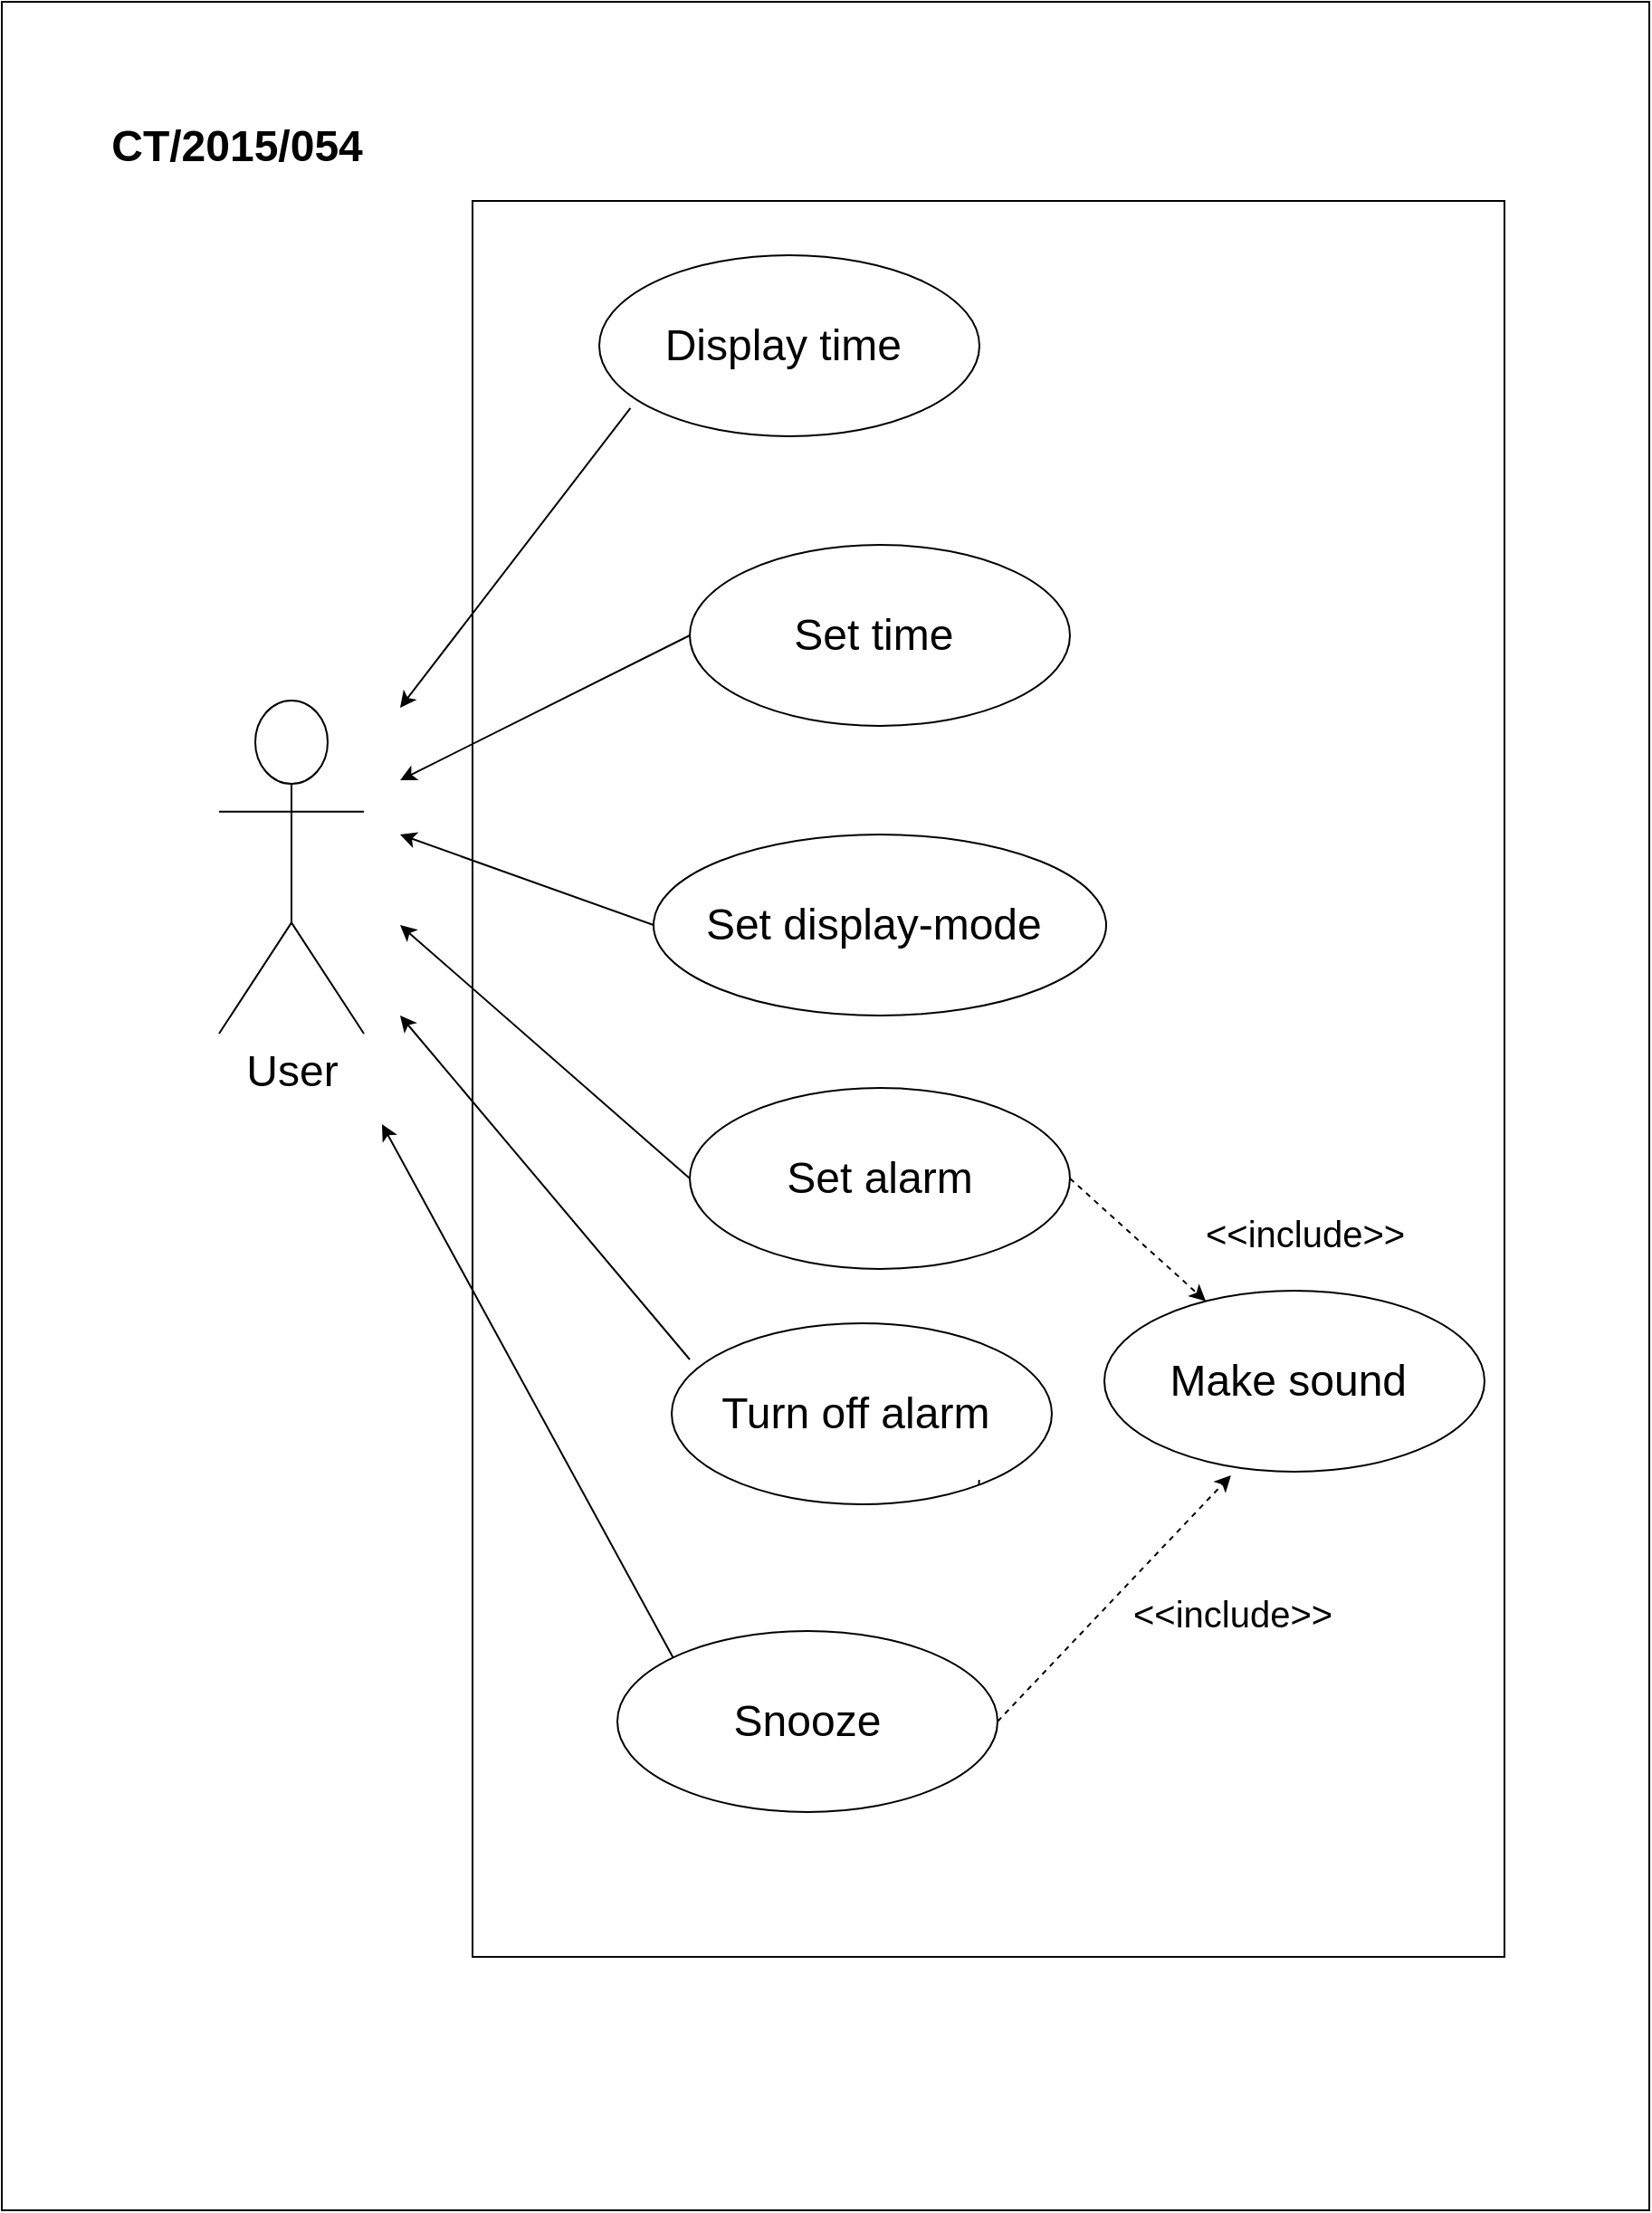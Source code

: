 <mxfile version="13.6.2" type="github">
  <diagram id="FelxbSeADz3TvZLLvNMB" name="Page-1">
    <mxGraphModel dx="3330" dy="3374" grid="1" gridSize="10" guides="1" tooltips="1" connect="1" arrows="1" fold="1" page="1" pageScale="1" pageWidth="850" pageHeight="1100" math="0" shadow="0">
      <root>
        <mxCell id="0" />
        <mxCell id="1" parent="0" />
        <mxCell id="i0T4hJX5oguJgnzTngFR-37" value="" style="rounded=0;whiteSpace=wrap;html=1;" vertex="1" parent="1">
          <mxGeometry x="-30" y="-1150" width="910" height="1220" as="geometry" />
        </mxCell>
        <mxCell id="JSPvFSWKtaXnH9uZ3ogt-1" value="&lt;font style=&quot;font-size: 24px&quot;&gt;User&lt;/font&gt;" style="shape=umlActor;html=1;verticalLabelPosition=bottom;verticalAlign=top;align=center;" parent="1" vertex="1">
          <mxGeometry x="90" y="-764" width="80" height="184" as="geometry" />
        </mxCell>
        <mxCell id="i0T4hJX5oguJgnzTngFR-9" value="" style="endArrow=none;dashed=1;html=1;entryX=0.568;entryY=-0.004;entryDx=0;entryDy=0;entryPerimeter=0;" edge="1" parent="1">
          <mxGeometry width="50" height="50" relative="1" as="geometry">
            <mxPoint x="509.824" y="-333.458" as="sourcePoint" />
            <mxPoint x="509.74" y="-330.32" as="targetPoint" />
          </mxGeometry>
        </mxCell>
        <mxCell id="i0T4hJX5oguJgnzTngFR-14" value="" style="rounded=0;whiteSpace=wrap;html=1;fillColor=none;" vertex="1" parent="1">
          <mxGeometry x="230" y="-1040" width="570" height="970" as="geometry" />
        </mxCell>
        <mxCell id="i0T4hJX5oguJgnzTngFR-15" value="&lt;div&gt;&lt;font style=&quot;font-size: 24px&quot;&gt;Display time&amp;nbsp;&lt;/font&gt;&lt;/div&gt;" style="ellipse;whiteSpace=wrap;html=1;fillColor=none;" vertex="1" parent="1">
          <mxGeometry x="300" y="-1010" width="210" height="100" as="geometry" />
        </mxCell>
        <mxCell id="i0T4hJX5oguJgnzTngFR-16" value="&lt;div&gt;&lt;font style=&quot;font-size: 24px&quot;&gt;Set time&amp;nbsp;&lt;/font&gt;&lt;/div&gt;" style="ellipse;whiteSpace=wrap;html=1;fillColor=none;" vertex="1" parent="1">
          <mxGeometry x="350" y="-850" width="210" height="100" as="geometry" />
        </mxCell>
        <mxCell id="i0T4hJX5oguJgnzTngFR-17" value="&lt;div&gt;&lt;font style=&quot;font-size: 24px&quot;&gt;Set display-mode&amp;nbsp;&lt;/font&gt;&lt;/div&gt;" style="ellipse;whiteSpace=wrap;html=1;fillColor=none;" vertex="1" parent="1">
          <mxGeometry x="330" y="-690" width="250" height="100" as="geometry" />
        </mxCell>
        <mxCell id="i0T4hJX5oguJgnzTngFR-18" value="&lt;div&gt;&lt;font style=&quot;font-size: 24px&quot;&gt;Set alarm&lt;/font&gt;&lt;/div&gt;" style="ellipse;whiteSpace=wrap;html=1;fillColor=none;" vertex="1" parent="1">
          <mxGeometry x="350" y="-550" width="210" height="100" as="geometry" />
        </mxCell>
        <mxCell id="i0T4hJX5oguJgnzTngFR-20" value="" style="endArrow=classic;html=1;exitX=0.082;exitY=0.844;exitDx=0;exitDy=0;exitPerimeter=0;" edge="1" parent="1" source="i0T4hJX5oguJgnzTngFR-15">
          <mxGeometry width="50" height="50" relative="1" as="geometry">
            <mxPoint x="430" y="-700" as="sourcePoint" />
            <mxPoint x="190" y="-760" as="targetPoint" />
          </mxGeometry>
        </mxCell>
        <mxCell id="i0T4hJX5oguJgnzTngFR-22" value="" style="endArrow=classic;html=1;exitX=0;exitY=0.5;exitDx=0;exitDy=0;" edge="1" parent="1" source="i0T4hJX5oguJgnzTngFR-16">
          <mxGeometry width="50" height="50" relative="1" as="geometry">
            <mxPoint x="327.22" y="-915.6" as="sourcePoint" />
            <mxPoint x="190" y="-720" as="targetPoint" />
            <Array as="points" />
          </mxGeometry>
        </mxCell>
        <mxCell id="i0T4hJX5oguJgnzTngFR-23" value="" style="endArrow=classic;html=1;exitX=0;exitY=0.5;exitDx=0;exitDy=0;" edge="1" parent="1" source="i0T4hJX5oguJgnzTngFR-17">
          <mxGeometry width="50" height="50" relative="1" as="geometry">
            <mxPoint x="327.22" y="-915.6" as="sourcePoint" />
            <mxPoint x="190" y="-690" as="targetPoint" />
          </mxGeometry>
        </mxCell>
        <mxCell id="i0T4hJX5oguJgnzTngFR-24" value="" style="endArrow=classic;html=1;exitX=0;exitY=0.5;exitDx=0;exitDy=0;" edge="1" parent="1" source="i0T4hJX5oguJgnzTngFR-18">
          <mxGeometry width="50" height="50" relative="1" as="geometry">
            <mxPoint x="310" y="-770" as="sourcePoint" />
            <mxPoint x="190" y="-640" as="targetPoint" />
          </mxGeometry>
        </mxCell>
        <mxCell id="i0T4hJX5oguJgnzTngFR-25" value="&lt;div&gt;&lt;font style=&quot;font-size: 24px&quot;&gt;Turn off alarm&amp;nbsp;&lt;/font&gt;&lt;/div&gt;" style="ellipse;whiteSpace=wrap;html=1;fillColor=none;" vertex="1" parent="1">
          <mxGeometry x="340" y="-420" width="210" height="100" as="geometry" />
        </mxCell>
        <mxCell id="i0T4hJX5oguJgnzTngFR-26" value="&lt;div&gt;&lt;font style=&quot;font-size: 24px&quot;&gt;Snooze&lt;/font&gt;&lt;/div&gt;" style="ellipse;whiteSpace=wrap;html=1;fillColor=none;" vertex="1" parent="1">
          <mxGeometry x="310" y="-250" width="210" height="100" as="geometry" />
        </mxCell>
        <mxCell id="i0T4hJX5oguJgnzTngFR-27" value="" style="endArrow=classic;html=1;exitX=0;exitY=0.5;exitDx=0;exitDy=0;" edge="1" parent="1">
          <mxGeometry width="50" height="50" relative="1" as="geometry">
            <mxPoint x="350" y="-400" as="sourcePoint" />
            <mxPoint x="190" y="-590" as="targetPoint" />
          </mxGeometry>
        </mxCell>
        <mxCell id="i0T4hJX5oguJgnzTngFR-29" value="&lt;div&gt;&lt;font style=&quot;font-size: 24px&quot;&gt;Make sound&amp;nbsp;&lt;/font&gt;&lt;/div&gt;" style="ellipse;whiteSpace=wrap;html=1;fillColor=none;" vertex="1" parent="1">
          <mxGeometry x="579" y="-438" width="210" height="100" as="geometry" />
        </mxCell>
        <mxCell id="i0T4hJX5oguJgnzTngFR-30" value="" style="endArrow=classic;html=1;dashed=1;exitX=1;exitY=0.5;exitDx=0;exitDy=0;" edge="1" parent="1" source="i0T4hJX5oguJgnzTngFR-18" target="i0T4hJX5oguJgnzTngFR-29">
          <mxGeometry width="50" height="50" relative="1" as="geometry">
            <mxPoint x="320" y="-550" as="sourcePoint" />
            <mxPoint x="660" y="-500" as="targetPoint" />
          </mxGeometry>
        </mxCell>
        <mxCell id="i0T4hJX5oguJgnzTngFR-31" value="" style="endArrow=classic;html=1;dashed=1;exitX=1;exitY=0.5;exitDx=0;exitDy=0;entryX=0.333;entryY=1.02;entryDx=0;entryDy=0;entryPerimeter=0;" edge="1" parent="1" source="i0T4hJX5oguJgnzTngFR-26" target="i0T4hJX5oguJgnzTngFR-29">
          <mxGeometry width="50" height="50" relative="1" as="geometry">
            <mxPoint x="569.996" y="-349.995" as="sourcePoint" />
            <mxPoint x="700.75" y="-314.64" as="targetPoint" />
          </mxGeometry>
        </mxCell>
        <mxCell id="i0T4hJX5oguJgnzTngFR-32" value="&lt;font style=&quot;font-size: 20px&quot;&gt;&amp;lt;&amp;lt;include&amp;gt;&amp;gt;&lt;/font&gt;" style="text;html=1;strokeColor=none;fillColor=none;align=center;verticalAlign=middle;whiteSpace=wrap;rounded=0;" vertex="1" parent="1">
          <mxGeometry x="670" y="-480" width="40" height="20" as="geometry" />
        </mxCell>
        <mxCell id="i0T4hJX5oguJgnzTngFR-34" value="&lt;font style=&quot;font-size: 20px&quot;&gt;&amp;lt;&amp;lt;include&amp;gt;&amp;gt;&lt;/font&gt;" style="text;html=1;strokeColor=none;fillColor=none;align=center;verticalAlign=middle;whiteSpace=wrap;rounded=0;" vertex="1" parent="1">
          <mxGeometry x="630" y="-270" width="40" height="20" as="geometry" />
        </mxCell>
        <mxCell id="i0T4hJX5oguJgnzTngFR-35" value="&lt;font style=&quot;font-size: 24px&quot;&gt;&lt;b&gt;CT/2015/054&lt;/b&gt;&lt;/font&gt;" style="text;html=1;strokeColor=none;fillColor=none;align=center;verticalAlign=middle;whiteSpace=wrap;rounded=0;" vertex="1" parent="1">
          <mxGeometry x="80" y="-1080" width="40" height="20" as="geometry" />
        </mxCell>
        <mxCell id="i0T4hJX5oguJgnzTngFR-36" value="" style="endArrow=classic;html=1;exitX=0;exitY=0;exitDx=0;exitDy=0;" edge="1" parent="1" source="i0T4hJX5oguJgnzTngFR-26">
          <mxGeometry width="50" height="50" relative="1" as="geometry">
            <mxPoint x="340.0" y="-340" as="sourcePoint" />
            <mxPoint x="180" y="-530" as="targetPoint" />
          </mxGeometry>
        </mxCell>
      </root>
    </mxGraphModel>
  </diagram>
</mxfile>

